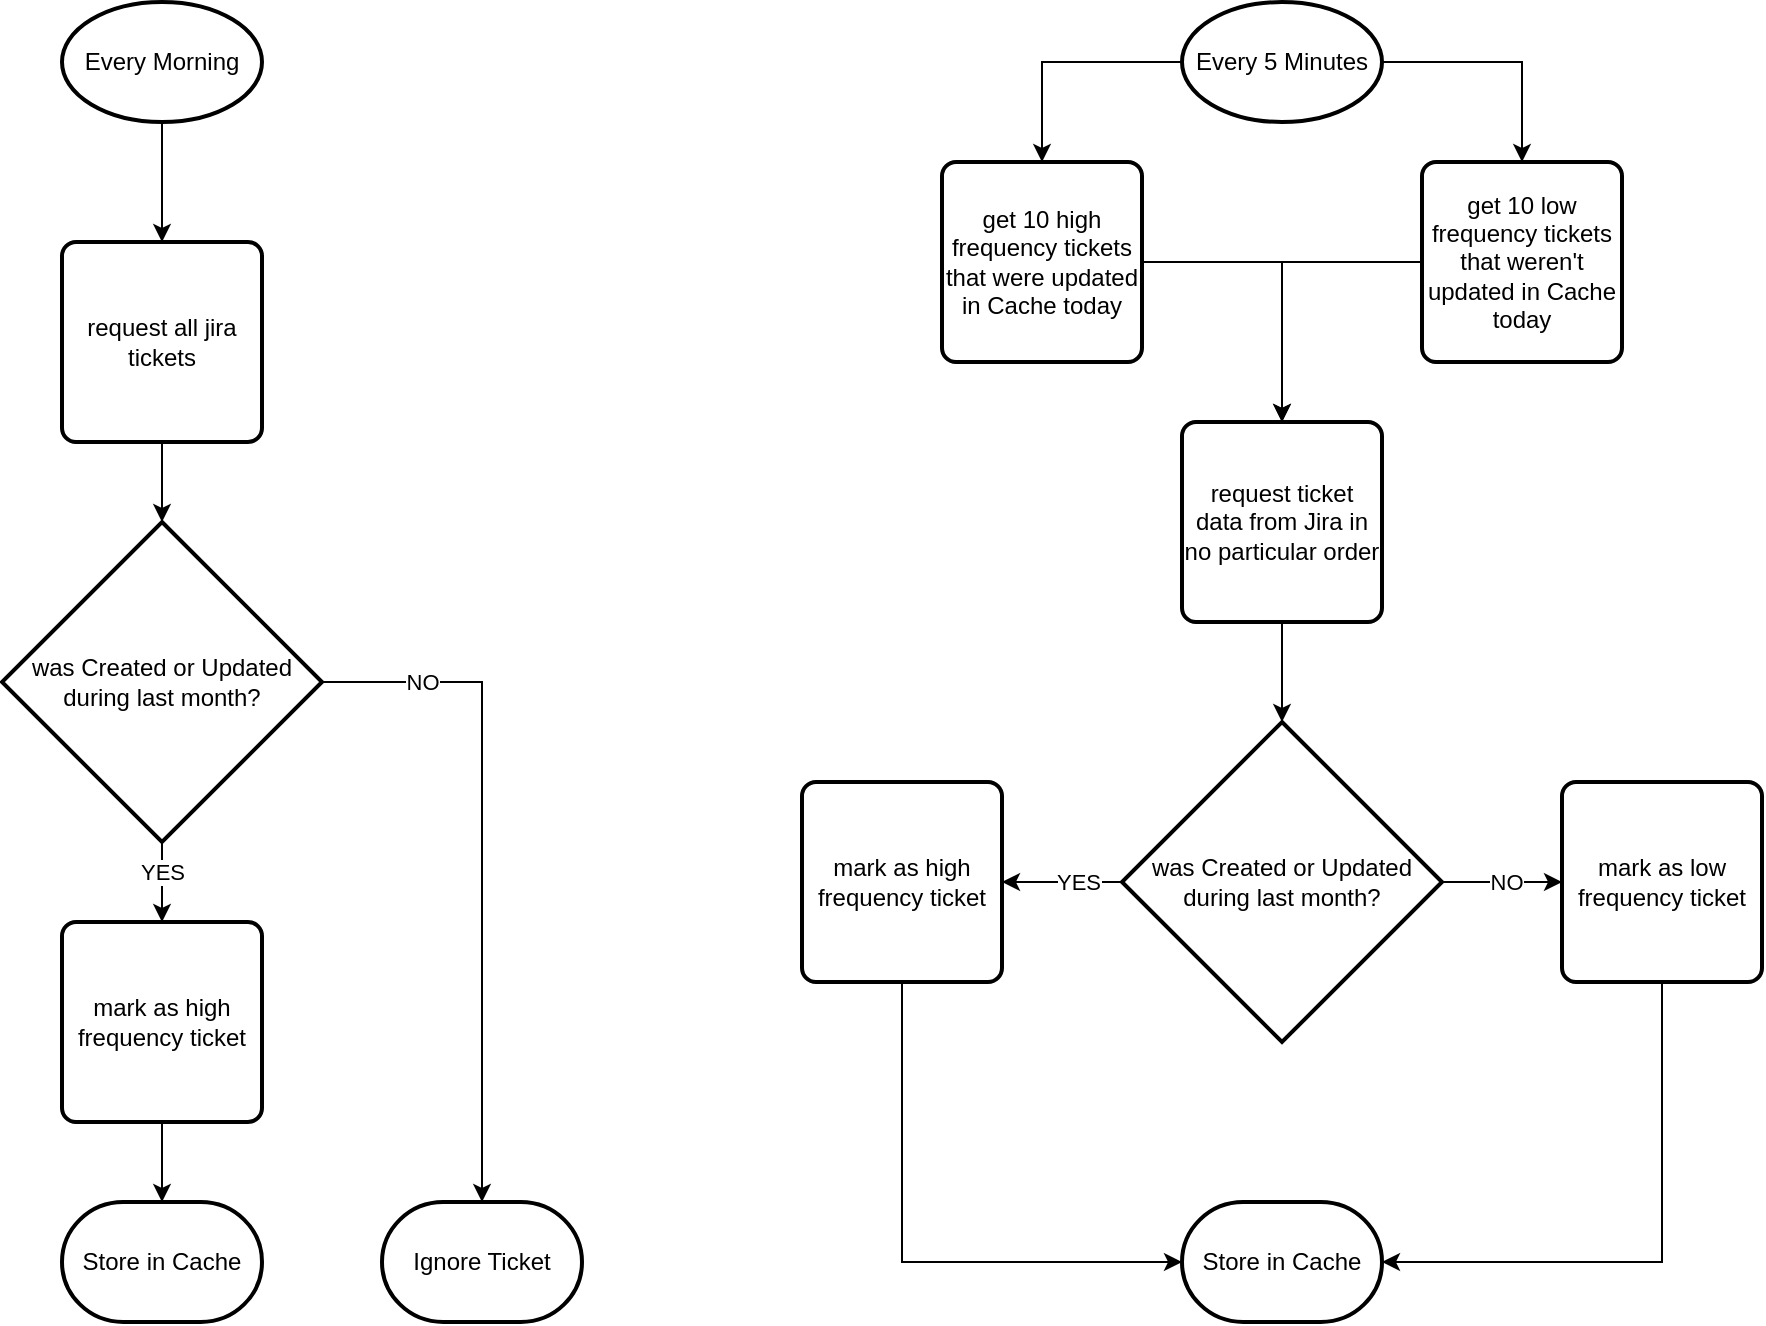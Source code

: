 <mxfile version="14.1.8" type="device"><diagram id="4WmE_VDwTk3QN7GwAOfj" name="Seite-1"><mxGraphModel dx="1408" dy="808" grid="1" gridSize="10" guides="1" tooltips="1" connect="1" arrows="1" fold="1" page="1" pageScale="1" pageWidth="1169" pageHeight="827" math="0" shadow="0"><root><mxCell id="0"/><mxCell id="1" parent="0"/><mxCell id="8euUN7qSAlMMbmapX6g2-4" style="edgeStyle=orthogonalEdgeStyle;rounded=0;orthogonalLoop=1;jettySize=auto;html=1;entryX=0.5;entryY=0;entryDx=0;entryDy=0;" edge="1" parent="1" source="8euUN7qSAlMMbmapX6g2-1" target="8euUN7qSAlMMbmapX6g2-2"><mxGeometry relative="1" as="geometry"/></mxCell><mxCell id="8euUN7qSAlMMbmapX6g2-1" value="Every 5 Minutes" style="strokeWidth=2;html=1;shape=mxgraph.flowchart.start_1;whiteSpace=wrap;" vertex="1" parent="1"><mxGeometry x="830" y="40" width="100" height="60" as="geometry"/></mxCell><mxCell id="8euUN7qSAlMMbmapX6g2-5" style="edgeStyle=orthogonalEdgeStyle;rounded=0;orthogonalLoop=1;jettySize=auto;html=1;entryX=0.5;entryY=0;entryDx=0;entryDy=0;exitX=1;exitY=0.5;exitDx=0;exitDy=0;exitPerimeter=0;" edge="1" parent="1" source="8euUN7qSAlMMbmapX6g2-1" target="8euUN7qSAlMMbmapX6g2-3"><mxGeometry relative="1" as="geometry"/></mxCell><mxCell id="8euUN7qSAlMMbmapX6g2-18" style="edgeStyle=orthogonalEdgeStyle;rounded=0;orthogonalLoop=1;jettySize=auto;html=1;entryX=0.5;entryY=0;entryDx=0;entryDy=0;" edge="1" parent="1" source="8euUN7qSAlMMbmapX6g2-2" target="8euUN7qSAlMMbmapX6g2-15"><mxGeometry relative="1" as="geometry"/></mxCell><mxCell id="8euUN7qSAlMMbmapX6g2-2" value="get 10 high frequency tickets that were updated in Cache today" style="rounded=1;whiteSpace=wrap;html=1;absoluteArcSize=1;arcSize=14;strokeWidth=2;" vertex="1" parent="1"><mxGeometry x="710" y="120" width="100" height="100" as="geometry"/></mxCell><mxCell id="8euUN7qSAlMMbmapX6g2-3" value="get 10 low frequency tickets that weren't updated in Cache today" style="rounded=1;whiteSpace=wrap;html=1;absoluteArcSize=1;arcSize=14;strokeWidth=2;" vertex="1" parent="1"><mxGeometry x="950" y="120" width="100" height="100" as="geometry"/></mxCell><mxCell id="8euUN7qSAlMMbmapX6g2-10" style="edgeStyle=orthogonalEdgeStyle;rounded=0;orthogonalLoop=1;jettySize=auto;html=1;entryX=1;entryY=0.5;entryDx=0;entryDy=0;" edge="1" parent="1" source="8euUN7qSAlMMbmapX6g2-6" target="8euUN7qSAlMMbmapX6g2-9"><mxGeometry relative="1" as="geometry"/></mxCell><mxCell id="8euUN7qSAlMMbmapX6g2-11" value="YES" style="edgeLabel;html=1;align=center;verticalAlign=middle;resizable=0;points=[];" vertex="1" connectable="0" parent="8euUN7qSAlMMbmapX6g2-10"><mxGeometry x="-0.244" relative="1" as="geometry"><mxPoint as="offset"/></mxGeometry></mxCell><mxCell id="8euUN7qSAlMMbmapX6g2-13" style="edgeStyle=orthogonalEdgeStyle;rounded=0;orthogonalLoop=1;jettySize=auto;html=1;entryX=0;entryY=0.5;entryDx=0;entryDy=0;" edge="1" parent="1" source="8euUN7qSAlMMbmapX6g2-6" target="8euUN7qSAlMMbmapX6g2-12"><mxGeometry relative="1" as="geometry"/></mxCell><mxCell id="8euUN7qSAlMMbmapX6g2-14" value="NO" style="edgeLabel;html=1;align=center;verticalAlign=middle;resizable=0;points=[];" vertex="1" connectable="0" parent="8euUN7qSAlMMbmapX6g2-13"><mxGeometry x="0.244" y="1" relative="1" as="geometry"><mxPoint x="-6" y="1" as="offset"/></mxGeometry></mxCell><mxCell id="8euUN7qSAlMMbmapX6g2-6" value="was Created or Updated during last month?" style="strokeWidth=2;html=1;shape=mxgraph.flowchart.decision;whiteSpace=wrap;" vertex="1" parent="1"><mxGeometry x="800" y="400" width="160" height="160" as="geometry"/></mxCell><mxCell id="8euUN7qSAlMMbmapX6g2-21" style="edgeStyle=orthogonalEdgeStyle;rounded=0;orthogonalLoop=1;jettySize=auto;html=1;entryX=0;entryY=0.5;entryDx=0;entryDy=0;entryPerimeter=0;exitX=0.5;exitY=1;exitDx=0;exitDy=0;" edge="1" parent="1" source="8euUN7qSAlMMbmapX6g2-9" target="8euUN7qSAlMMbmapX6g2-20"><mxGeometry relative="1" as="geometry"/></mxCell><mxCell id="8euUN7qSAlMMbmapX6g2-9" value="mark as high frequency ticket" style="rounded=1;whiteSpace=wrap;html=1;absoluteArcSize=1;arcSize=14;strokeWidth=2;" vertex="1" parent="1"><mxGeometry x="640" y="430" width="100" height="100" as="geometry"/></mxCell><mxCell id="8euUN7qSAlMMbmapX6g2-22" style="edgeStyle=orthogonalEdgeStyle;rounded=0;orthogonalLoop=1;jettySize=auto;html=1;entryX=1;entryY=0.5;entryDx=0;entryDy=0;entryPerimeter=0;exitX=0.5;exitY=1;exitDx=0;exitDy=0;" edge="1" parent="1" source="8euUN7qSAlMMbmapX6g2-12" target="8euUN7qSAlMMbmapX6g2-20"><mxGeometry relative="1" as="geometry"/></mxCell><mxCell id="8euUN7qSAlMMbmapX6g2-12" value="mark as low frequency ticket" style="rounded=1;whiteSpace=wrap;html=1;absoluteArcSize=1;arcSize=14;strokeWidth=2;" vertex="1" parent="1"><mxGeometry x="1020" y="430" width="100" height="100" as="geometry"/></mxCell><mxCell id="8euUN7qSAlMMbmapX6g2-19" style="edgeStyle=orthogonalEdgeStyle;rounded=0;orthogonalLoop=1;jettySize=auto;html=1;entryX=0.5;entryY=0;entryDx=0;entryDy=0;entryPerimeter=0;" edge="1" parent="1" source="8euUN7qSAlMMbmapX6g2-15" target="8euUN7qSAlMMbmapX6g2-6"><mxGeometry relative="1" as="geometry"/></mxCell><mxCell id="8euUN7qSAlMMbmapX6g2-15" value="request ticket data from Jira in no particular order" style="rounded=1;whiteSpace=wrap;html=1;absoluteArcSize=1;arcSize=14;strokeWidth=2;" vertex="1" parent="1"><mxGeometry x="830" y="250" width="100" height="100" as="geometry"/></mxCell><mxCell id="8euUN7qSAlMMbmapX6g2-17" style="edgeStyle=orthogonalEdgeStyle;rounded=0;orthogonalLoop=1;jettySize=auto;html=1;entryX=0.5;entryY=0;entryDx=0;entryDy=0;entryPerimeter=0;exitX=0;exitY=0.5;exitDx=0;exitDy=0;" edge="1" parent="1" source="8euUN7qSAlMMbmapX6g2-3" target="8euUN7qSAlMMbmapX6g2-15"><mxGeometry relative="1" as="geometry"><mxPoint x="950" y="170" as="sourcePoint"/><mxPoint x="880" y="400" as="targetPoint"/></mxGeometry></mxCell><mxCell id="8euUN7qSAlMMbmapX6g2-20" value="Store in Cache" style="strokeWidth=2;html=1;shape=mxgraph.flowchart.terminator;whiteSpace=wrap;" vertex="1" parent="1"><mxGeometry x="830" y="640" width="100" height="60" as="geometry"/></mxCell><mxCell id="8euUN7qSAlMMbmapX6g2-26" style="edgeStyle=orthogonalEdgeStyle;rounded=0;orthogonalLoop=1;jettySize=auto;html=1;entryX=0.5;entryY=0;entryDx=0;entryDy=0;" edge="1" parent="1" source="8euUN7qSAlMMbmapX6g2-23" target="8euUN7qSAlMMbmapX6g2-25"><mxGeometry relative="1" as="geometry"/></mxCell><mxCell id="8euUN7qSAlMMbmapX6g2-23" value="Every Morning" style="strokeWidth=2;html=1;shape=mxgraph.flowchart.start_1;whiteSpace=wrap;" vertex="1" parent="1"><mxGeometry x="270" y="40" width="100" height="60" as="geometry"/></mxCell><mxCell id="8euUN7qSAlMMbmapX6g2-43" style="edgeStyle=orthogonalEdgeStyle;rounded=0;orthogonalLoop=1;jettySize=auto;html=1;entryX=0.5;entryY=0;entryDx=0;entryDy=0;entryPerimeter=0;" edge="1" parent="1" source="8euUN7qSAlMMbmapX6g2-25" target="8euUN7qSAlMMbmapX6g2-39"><mxGeometry relative="1" as="geometry"/></mxCell><mxCell id="8euUN7qSAlMMbmapX6g2-25" value="request all jira tickets" style="rounded=1;whiteSpace=wrap;html=1;absoluteArcSize=1;arcSize=14;strokeWidth=2;" vertex="1" parent="1"><mxGeometry x="270" y="160" width="100" height="100" as="geometry"/></mxCell><mxCell id="8euUN7qSAlMMbmapX6g2-35" style="edgeStyle=orthogonalEdgeStyle;rounded=0;orthogonalLoop=1;jettySize=auto;html=1;entryX=0.5;entryY=0;entryDx=0;entryDy=0;" edge="1" parent="1" source="8euUN7qSAlMMbmapX6g2-39" target="8euUN7qSAlMMbmapX6g2-40"><mxGeometry relative="1" as="geometry"/></mxCell><mxCell id="8euUN7qSAlMMbmapX6g2-36" value="YES" style="edgeLabel;html=1;align=center;verticalAlign=middle;resizable=0;points=[];" vertex="1" connectable="0" parent="8euUN7qSAlMMbmapX6g2-35"><mxGeometry x="-0.244" relative="1" as="geometry"><mxPoint as="offset"/></mxGeometry></mxCell><mxCell id="8euUN7qSAlMMbmapX6g2-37" style="edgeStyle=orthogonalEdgeStyle;rounded=0;orthogonalLoop=1;jettySize=auto;html=1;entryX=0.5;entryY=0;entryDx=0;entryDy=0;entryPerimeter=0;" edge="1" parent="1" source="8euUN7qSAlMMbmapX6g2-39" target="8euUN7qSAlMMbmapX6g2-42"><mxGeometry relative="1" as="geometry"><mxPoint x="460" y="380" as="targetPoint"/></mxGeometry></mxCell><mxCell id="8euUN7qSAlMMbmapX6g2-38" value="NO" style="edgeLabel;html=1;align=center;verticalAlign=middle;resizable=0;points=[];" vertex="1" connectable="0" parent="8euUN7qSAlMMbmapX6g2-37"><mxGeometry x="0.244" y="1" relative="1" as="geometry"><mxPoint x="-31" y="-132" as="offset"/></mxGeometry></mxCell><mxCell id="8euUN7qSAlMMbmapX6g2-39" value="was Created or Updated during last month?" style="strokeWidth=2;html=1;shape=mxgraph.flowchart.decision;whiteSpace=wrap;" vertex="1" parent="1"><mxGeometry x="240" y="300" width="160" height="160" as="geometry"/></mxCell><mxCell id="8euUN7qSAlMMbmapX6g2-45" style="edgeStyle=orthogonalEdgeStyle;rounded=0;orthogonalLoop=1;jettySize=auto;html=1;entryX=0.5;entryY=0;entryDx=0;entryDy=0;entryPerimeter=0;" edge="1" parent="1" source="8euUN7qSAlMMbmapX6g2-40" target="8euUN7qSAlMMbmapX6g2-44"><mxGeometry relative="1" as="geometry"/></mxCell><mxCell id="8euUN7qSAlMMbmapX6g2-40" value="mark as high frequency ticket" style="rounded=1;whiteSpace=wrap;html=1;absoluteArcSize=1;arcSize=14;strokeWidth=2;" vertex="1" parent="1"><mxGeometry x="270" y="500" width="100" height="100" as="geometry"/></mxCell><mxCell id="8euUN7qSAlMMbmapX6g2-42" value="Ignore Ticket" style="strokeWidth=2;html=1;shape=mxgraph.flowchart.terminator;whiteSpace=wrap;" vertex="1" parent="1"><mxGeometry x="430" y="640" width="100" height="60" as="geometry"/></mxCell><mxCell id="8euUN7qSAlMMbmapX6g2-44" value="Store in Cache" style="strokeWidth=2;html=1;shape=mxgraph.flowchart.terminator;whiteSpace=wrap;" vertex="1" parent="1"><mxGeometry x="270" y="640" width="100" height="60" as="geometry"/></mxCell></root></mxGraphModel></diagram></mxfile>